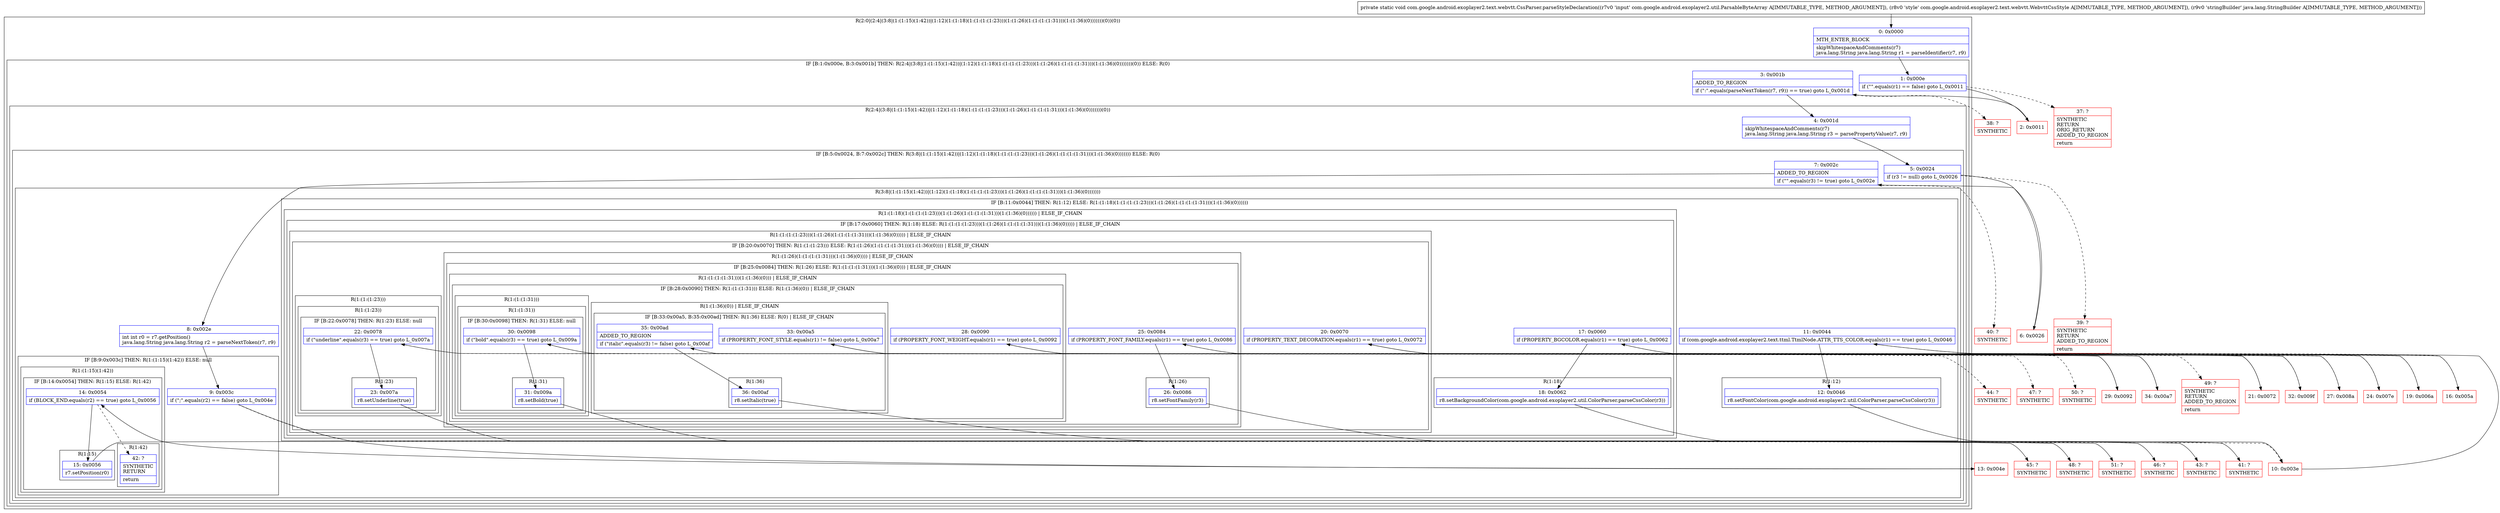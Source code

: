 digraph "CFG forcom.google.android.exoplayer2.text.webvtt.CssParser.parseStyleDeclaration(Lcom\/google\/android\/exoplayer2\/util\/ParsableByteArray;Lcom\/google\/android\/exoplayer2\/text\/webvtt\/WebvttCssStyle;Ljava\/lang\/StringBuilder;)V" {
subgraph cluster_Region_2065628774 {
label = "R(2:0|(2:4|(3:8|(1:(1:15)(1:42))|(1:12)(1:(1:18)(1:(1:(1:(1:23)))(1:(1:26)(1:(1:(1:(1:31)))(1:(1:36)(0)))))))(0))(0))";
node [shape=record,color=blue];
Node_0 [shape=record,label="{0\:\ 0x0000|MTH_ENTER_BLOCK\l|skipWhitespaceAndComments(r7)\ljava.lang.String java.lang.String r1 = parseIdentifier(r7, r9)\l}"];
subgraph cluster_IfRegion_711275074 {
label = "IF [B:1:0x000e, B:3:0x001b] THEN: R(2:4|(3:8|(1:(1:15)(1:42))|(1:12)(1:(1:18)(1:(1:(1:(1:23)))(1:(1:26)(1:(1:(1:(1:31)))(1:(1:36)(0)))))))(0)) ELSE: R(0)";
node [shape=record,color=blue];
Node_1 [shape=record,label="{1\:\ 0x000e|if (\"\".equals(r1) == false) goto L_0x0011\l}"];
Node_3 [shape=record,label="{3\:\ 0x001b|ADDED_TO_REGION\l|if (\":\".equals(parseNextToken(r7, r9)) == true) goto L_0x001d\l}"];
subgraph cluster_Region_1968967937 {
label = "R(2:4|(3:8|(1:(1:15)(1:42))|(1:12)(1:(1:18)(1:(1:(1:(1:23)))(1:(1:26)(1:(1:(1:(1:31)))(1:(1:36)(0)))))))(0))";
node [shape=record,color=blue];
Node_4 [shape=record,label="{4\:\ 0x001d|skipWhitespaceAndComments(r7)\ljava.lang.String java.lang.String r3 = parsePropertyValue(r7, r9)\l}"];
subgraph cluster_IfRegion_1326814359 {
label = "IF [B:5:0x0024, B:7:0x002c] THEN: R(3:8|(1:(1:15)(1:42))|(1:12)(1:(1:18)(1:(1:(1:(1:23)))(1:(1:26)(1:(1:(1:(1:31)))(1:(1:36)(0))))))) ELSE: R(0)";
node [shape=record,color=blue];
Node_5 [shape=record,label="{5\:\ 0x0024|if (r3 != null) goto L_0x0026\l}"];
Node_7 [shape=record,label="{7\:\ 0x002c|ADDED_TO_REGION\l|if (\"\".equals(r3) != true) goto L_0x002e\l}"];
subgraph cluster_Region_776792636 {
label = "R(3:8|(1:(1:15)(1:42))|(1:12)(1:(1:18)(1:(1:(1:(1:23)))(1:(1:26)(1:(1:(1:(1:31)))(1:(1:36)(0)))))))";
node [shape=record,color=blue];
Node_8 [shape=record,label="{8\:\ 0x002e|int int r0 = r7.getPosition()\ljava.lang.String java.lang.String r2 = parseNextToken(r7, r9)\l}"];
subgraph cluster_IfRegion_1500751339 {
label = "IF [B:9:0x003c] THEN: R(1:(1:15)(1:42)) ELSE: null";
node [shape=record,color=blue];
Node_9 [shape=record,label="{9\:\ 0x003c|if (\";\".equals(r2) == false) goto L_0x004e\l}"];
subgraph cluster_Region_416525473 {
label = "R(1:(1:15)(1:42))";
node [shape=record,color=blue];
subgraph cluster_IfRegion_929034870 {
label = "IF [B:14:0x0054] THEN: R(1:15) ELSE: R(1:42)";
node [shape=record,color=blue];
Node_14 [shape=record,label="{14\:\ 0x0054|if (BLOCK_END.equals(r2) == true) goto L_0x0056\l}"];
subgraph cluster_Region_1244078993 {
label = "R(1:15)";
node [shape=record,color=blue];
Node_15 [shape=record,label="{15\:\ 0x0056|r7.setPosition(r0)\l}"];
}
subgraph cluster_Region_440095428 {
label = "R(1:42)";
node [shape=record,color=blue];
Node_42 [shape=record,label="{42\:\ ?|SYNTHETIC\lRETURN\l|return\l}"];
}
}
}
}
subgraph cluster_IfRegion_650923262 {
label = "IF [B:11:0x0044] THEN: R(1:12) ELSE: R(1:(1:18)(1:(1:(1:(1:23)))(1:(1:26)(1:(1:(1:(1:31)))(1:(1:36)(0))))))";
node [shape=record,color=blue];
Node_11 [shape=record,label="{11\:\ 0x0044|if (com.google.android.exoplayer2.text.ttml.TtmlNode.ATTR_TTS_COLOR.equals(r1) == true) goto L_0x0046\l}"];
subgraph cluster_Region_1224840805 {
label = "R(1:12)";
node [shape=record,color=blue];
Node_12 [shape=record,label="{12\:\ 0x0046|r8.setFontColor(com.google.android.exoplayer2.util.ColorParser.parseCssColor(r3))\l}"];
}
subgraph cluster_Region_1546075868 {
label = "R(1:(1:18)(1:(1:(1:(1:23)))(1:(1:26)(1:(1:(1:(1:31)))(1:(1:36)(0)))))) | ELSE_IF_CHAIN\l";
node [shape=record,color=blue];
subgraph cluster_IfRegion_996419345 {
label = "IF [B:17:0x0060] THEN: R(1:18) ELSE: R(1:(1:(1:(1:23)))(1:(1:26)(1:(1:(1:(1:31)))(1:(1:36)(0))))) | ELSE_IF_CHAIN\l";
node [shape=record,color=blue];
Node_17 [shape=record,label="{17\:\ 0x0060|if (PROPERTY_BGCOLOR.equals(r1) == true) goto L_0x0062\l}"];
subgraph cluster_Region_1653848829 {
label = "R(1:18)";
node [shape=record,color=blue];
Node_18 [shape=record,label="{18\:\ 0x0062|r8.setBackgroundColor(com.google.android.exoplayer2.util.ColorParser.parseCssColor(r3))\l}"];
}
subgraph cluster_Region_1808333602 {
label = "R(1:(1:(1:(1:23)))(1:(1:26)(1:(1:(1:(1:31)))(1:(1:36)(0))))) | ELSE_IF_CHAIN\l";
node [shape=record,color=blue];
subgraph cluster_IfRegion_923079637 {
label = "IF [B:20:0x0070] THEN: R(1:(1:(1:23))) ELSE: R(1:(1:26)(1:(1:(1:(1:31)))(1:(1:36)(0)))) | ELSE_IF_CHAIN\l";
node [shape=record,color=blue];
Node_20 [shape=record,label="{20\:\ 0x0070|if (PROPERTY_TEXT_DECORATION.equals(r1) == true) goto L_0x0072\l}"];
subgraph cluster_Region_1862001758 {
label = "R(1:(1:(1:23)))";
node [shape=record,color=blue];
subgraph cluster_Region_781592119 {
label = "R(1:(1:23))";
node [shape=record,color=blue];
subgraph cluster_IfRegion_2001890231 {
label = "IF [B:22:0x0078] THEN: R(1:23) ELSE: null";
node [shape=record,color=blue];
Node_22 [shape=record,label="{22\:\ 0x0078|if (\"underline\".equals(r3) == true) goto L_0x007a\l}"];
subgraph cluster_Region_1268919527 {
label = "R(1:23)";
node [shape=record,color=blue];
Node_23 [shape=record,label="{23\:\ 0x007a|r8.setUnderline(true)\l}"];
}
}
}
}
subgraph cluster_Region_1738526554 {
label = "R(1:(1:26)(1:(1:(1:(1:31)))(1:(1:36)(0)))) | ELSE_IF_CHAIN\l";
node [shape=record,color=blue];
subgraph cluster_IfRegion_888258645 {
label = "IF [B:25:0x0084] THEN: R(1:26) ELSE: R(1:(1:(1:(1:31)))(1:(1:36)(0))) | ELSE_IF_CHAIN\l";
node [shape=record,color=blue];
Node_25 [shape=record,label="{25\:\ 0x0084|if (PROPERTY_FONT_FAMILY.equals(r1) == true) goto L_0x0086\l}"];
subgraph cluster_Region_335603942 {
label = "R(1:26)";
node [shape=record,color=blue];
Node_26 [shape=record,label="{26\:\ 0x0086|r8.setFontFamily(r3)\l}"];
}
subgraph cluster_Region_1450647267 {
label = "R(1:(1:(1:(1:31)))(1:(1:36)(0))) | ELSE_IF_CHAIN\l";
node [shape=record,color=blue];
subgraph cluster_IfRegion_1881067913 {
label = "IF [B:28:0x0090] THEN: R(1:(1:(1:31))) ELSE: R(1:(1:36)(0)) | ELSE_IF_CHAIN\l";
node [shape=record,color=blue];
Node_28 [shape=record,label="{28\:\ 0x0090|if (PROPERTY_FONT_WEIGHT.equals(r1) == true) goto L_0x0092\l}"];
subgraph cluster_Region_1229929860 {
label = "R(1:(1:(1:31)))";
node [shape=record,color=blue];
subgraph cluster_Region_324068702 {
label = "R(1:(1:31))";
node [shape=record,color=blue];
subgraph cluster_IfRegion_1366812349 {
label = "IF [B:30:0x0098] THEN: R(1:31) ELSE: null";
node [shape=record,color=blue];
Node_30 [shape=record,label="{30\:\ 0x0098|if (\"bold\".equals(r3) == true) goto L_0x009a\l}"];
subgraph cluster_Region_179047793 {
label = "R(1:31)";
node [shape=record,color=blue];
Node_31 [shape=record,label="{31\:\ 0x009a|r8.setBold(true)\l}"];
}
}
}
}
subgraph cluster_Region_1682086593 {
label = "R(1:(1:36)(0)) | ELSE_IF_CHAIN\l";
node [shape=record,color=blue];
subgraph cluster_IfRegion_1792551988 {
label = "IF [B:33:0x00a5, B:35:0x00ad] THEN: R(1:36) ELSE: R(0) | ELSE_IF_CHAIN\l";
node [shape=record,color=blue];
Node_33 [shape=record,label="{33\:\ 0x00a5|if (PROPERTY_FONT_STYLE.equals(r1) != false) goto L_0x00a7\l}"];
Node_35 [shape=record,label="{35\:\ 0x00ad|ADDED_TO_REGION\l|if (\"italic\".equals(r3) != false) goto L_0x00af\l}"];
subgraph cluster_Region_1422997712 {
label = "R(1:36)";
node [shape=record,color=blue];
Node_36 [shape=record,label="{36\:\ 0x00af|r8.setItalic(true)\l}"];
}
subgraph cluster_Region_1086278913 {
label = "R(0)";
node [shape=record,color=blue];
}
}
}
}
}
}
}
}
}
}
}
}
}
subgraph cluster_Region_714217442 {
label = "R(0)";
node [shape=record,color=blue];
}
}
}
subgraph cluster_Region_1526076643 {
label = "R(0)";
node [shape=record,color=blue];
}
}
}
Node_2 [shape=record,color=red,label="{2\:\ 0x0011}"];
Node_6 [shape=record,color=red,label="{6\:\ 0x0026}"];
Node_10 [shape=record,color=red,label="{10\:\ 0x003e}"];
Node_13 [shape=record,color=red,label="{13\:\ 0x004e}"];
Node_16 [shape=record,color=red,label="{16\:\ 0x005a}"];
Node_19 [shape=record,color=red,label="{19\:\ 0x006a}"];
Node_21 [shape=record,color=red,label="{21\:\ 0x0072}"];
Node_24 [shape=record,color=red,label="{24\:\ 0x007e}"];
Node_27 [shape=record,color=red,label="{27\:\ 0x008a}"];
Node_29 [shape=record,color=red,label="{29\:\ 0x0092}"];
Node_32 [shape=record,color=red,label="{32\:\ 0x009f}"];
Node_34 [shape=record,color=red,label="{34\:\ 0x00a7}"];
Node_37 [shape=record,color=red,label="{37\:\ ?|SYNTHETIC\lRETURN\lORIG_RETURN\lADDED_TO_REGION\l|return\l}"];
Node_38 [shape=record,color=red,label="{38\:\ ?|SYNTHETIC\l}"];
Node_39 [shape=record,color=red,label="{39\:\ ?|SYNTHETIC\lRETURN\lADDED_TO_REGION\l|return\l}"];
Node_40 [shape=record,color=red,label="{40\:\ ?|SYNTHETIC\l}"];
Node_41 [shape=record,color=red,label="{41\:\ ?|SYNTHETIC\l}"];
Node_43 [shape=record,color=red,label="{43\:\ ?|SYNTHETIC\l}"];
Node_44 [shape=record,color=red,label="{44\:\ ?|SYNTHETIC\l}"];
Node_45 [shape=record,color=red,label="{45\:\ ?|SYNTHETIC\l}"];
Node_46 [shape=record,color=red,label="{46\:\ ?|SYNTHETIC\l}"];
Node_47 [shape=record,color=red,label="{47\:\ ?|SYNTHETIC\l}"];
Node_48 [shape=record,color=red,label="{48\:\ ?|SYNTHETIC\l}"];
Node_49 [shape=record,color=red,label="{49\:\ ?|SYNTHETIC\lRETURN\lADDED_TO_REGION\l|return\l}"];
Node_50 [shape=record,color=red,label="{50\:\ ?|SYNTHETIC\l}"];
Node_51 [shape=record,color=red,label="{51\:\ ?|SYNTHETIC\l}"];
MethodNode[shape=record,label="{private static void com.google.android.exoplayer2.text.webvtt.CssParser.parseStyleDeclaration((r7v0 'input' com.google.android.exoplayer2.util.ParsableByteArray A[IMMUTABLE_TYPE, METHOD_ARGUMENT]), (r8v0 'style' com.google.android.exoplayer2.text.webvtt.WebvttCssStyle A[IMMUTABLE_TYPE, METHOD_ARGUMENT]), (r9v0 'stringBuilder' java.lang.StringBuilder A[IMMUTABLE_TYPE, METHOD_ARGUMENT])) }"];
MethodNode -> Node_0;
Node_0 -> Node_1;
Node_1 -> Node_2;
Node_1 -> Node_37[style=dashed];
Node_3 -> Node_4;
Node_3 -> Node_38[style=dashed];
Node_4 -> Node_5;
Node_5 -> Node_6;
Node_5 -> Node_39[style=dashed];
Node_7 -> Node_8;
Node_7 -> Node_40[style=dashed];
Node_8 -> Node_9;
Node_9 -> Node_10[style=dashed];
Node_9 -> Node_13;
Node_14 -> Node_15;
Node_14 -> Node_42[style=dashed];
Node_15 -> Node_10;
Node_11 -> Node_12;
Node_11 -> Node_16[style=dashed];
Node_12 -> Node_41;
Node_17 -> Node_18;
Node_17 -> Node_19[style=dashed];
Node_18 -> Node_43;
Node_20 -> Node_21;
Node_20 -> Node_24[style=dashed];
Node_22 -> Node_23;
Node_22 -> Node_44[style=dashed];
Node_23 -> Node_45;
Node_25 -> Node_26;
Node_25 -> Node_27[style=dashed];
Node_26 -> Node_46;
Node_28 -> Node_29;
Node_28 -> Node_32[style=dashed];
Node_30 -> Node_31;
Node_30 -> Node_47[style=dashed];
Node_31 -> Node_48;
Node_33 -> Node_34;
Node_33 -> Node_49[style=dashed];
Node_35 -> Node_36;
Node_35 -> Node_50[style=dashed];
Node_36 -> Node_51;
Node_2 -> Node_3;
Node_6 -> Node_7;
Node_10 -> Node_11;
Node_13 -> Node_14;
Node_16 -> Node_17;
Node_19 -> Node_20;
Node_21 -> Node_22;
Node_24 -> Node_25;
Node_27 -> Node_28;
Node_29 -> Node_30;
Node_32 -> Node_33;
Node_34 -> Node_35;
}

